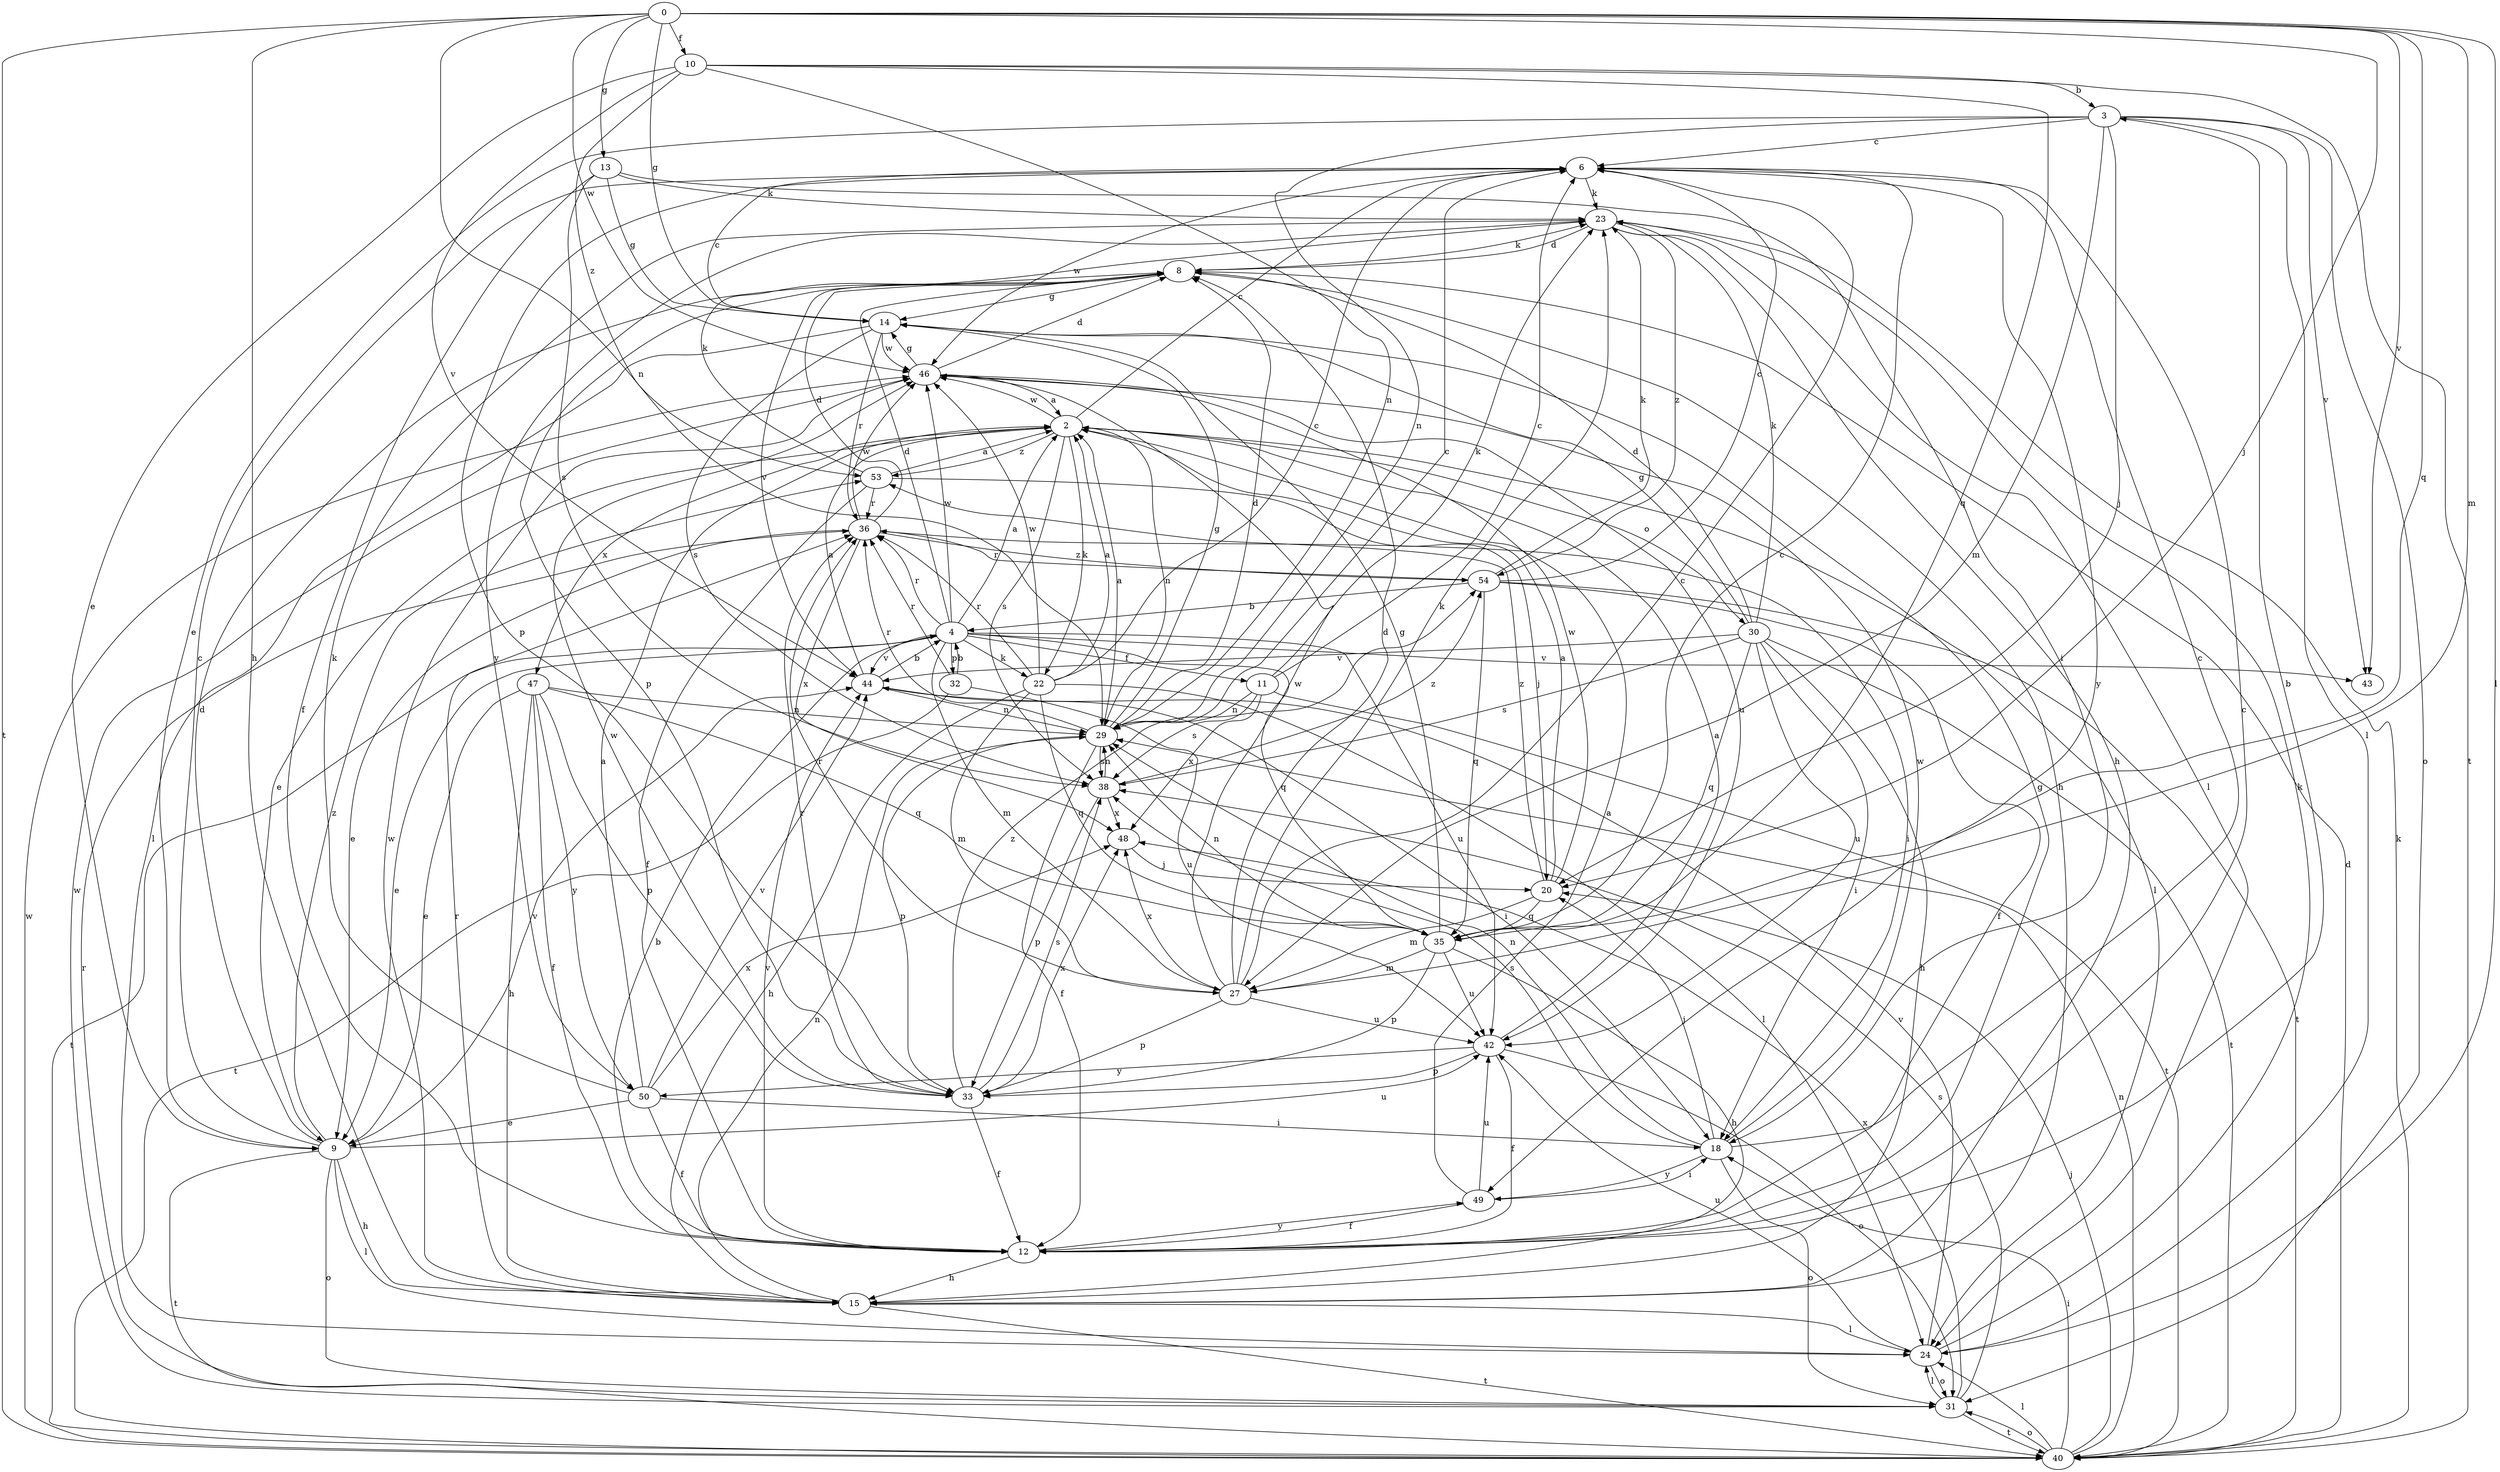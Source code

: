 strict digraph  {
0;
2;
3;
4;
6;
8;
9;
10;
11;
12;
13;
14;
15;
18;
20;
22;
23;
24;
27;
29;
30;
31;
32;
33;
35;
36;
38;
40;
42;
43;
44;
46;
47;
48;
49;
50;
53;
54;
0 -> 10  [label=f];
0 -> 13  [label=g];
0 -> 14  [label=g];
0 -> 15  [label=h];
0 -> 20  [label=j];
0 -> 24  [label=l];
0 -> 27  [label=m];
0 -> 29  [label=n];
0 -> 35  [label=q];
0 -> 40  [label=t];
0 -> 43  [label=v];
0 -> 46  [label=w];
2 -> 6  [label=c];
2 -> 9  [label=e];
2 -> 22  [label=k];
2 -> 24  [label=l];
2 -> 29  [label=n];
2 -> 30  [label=o];
2 -> 38  [label=s];
2 -> 46  [label=w];
2 -> 47  [label=x];
2 -> 53  [label=z];
3 -> 6  [label=c];
3 -> 9  [label=e];
3 -> 20  [label=j];
3 -> 24  [label=l];
3 -> 27  [label=m];
3 -> 29  [label=n];
3 -> 31  [label=o];
3 -> 43  [label=v];
4 -> 2  [label=a];
4 -> 8  [label=d];
4 -> 9  [label=e];
4 -> 11  [label=f];
4 -> 22  [label=k];
4 -> 27  [label=m];
4 -> 32  [label=p];
4 -> 35  [label=q];
4 -> 36  [label=r];
4 -> 40  [label=t];
4 -> 42  [label=u];
4 -> 43  [label=v];
4 -> 44  [label=v];
4 -> 46  [label=w];
6 -> 23  [label=k];
6 -> 33  [label=p];
6 -> 46  [label=w];
6 -> 49  [label=y];
8 -> 14  [label=g];
8 -> 15  [label=h];
8 -> 23  [label=k];
8 -> 33  [label=p];
8 -> 44  [label=v];
9 -> 6  [label=c];
9 -> 8  [label=d];
9 -> 15  [label=h];
9 -> 24  [label=l];
9 -> 31  [label=o];
9 -> 40  [label=t];
9 -> 42  [label=u];
9 -> 44  [label=v];
9 -> 53  [label=z];
10 -> 3  [label=b];
10 -> 9  [label=e];
10 -> 29  [label=n];
10 -> 35  [label=q];
10 -> 40  [label=t];
10 -> 44  [label=v];
10 -> 53  [label=z];
11 -> 6  [label=c];
11 -> 23  [label=k];
11 -> 29  [label=n];
11 -> 38  [label=s];
11 -> 40  [label=t];
11 -> 48  [label=x];
12 -> 3  [label=b];
12 -> 4  [label=b];
12 -> 6  [label=c];
12 -> 14  [label=g];
12 -> 15  [label=h];
12 -> 44  [label=v];
12 -> 49  [label=y];
13 -> 12  [label=f];
13 -> 14  [label=g];
13 -> 18  [label=i];
13 -> 23  [label=k];
13 -> 38  [label=s];
14 -> 6  [label=c];
14 -> 24  [label=l];
14 -> 36  [label=r];
14 -> 38  [label=s];
14 -> 46  [label=w];
15 -> 24  [label=l];
15 -> 29  [label=n];
15 -> 36  [label=r];
15 -> 40  [label=t];
15 -> 46  [label=w];
18 -> 6  [label=c];
18 -> 20  [label=j];
18 -> 29  [label=n];
18 -> 31  [label=o];
18 -> 38  [label=s];
18 -> 46  [label=w];
18 -> 49  [label=y];
20 -> 2  [label=a];
20 -> 27  [label=m];
20 -> 35  [label=q];
20 -> 46  [label=w];
20 -> 53  [label=z];
22 -> 2  [label=a];
22 -> 6  [label=c];
22 -> 15  [label=h];
22 -> 24  [label=l];
22 -> 27  [label=m];
22 -> 35  [label=q];
22 -> 36  [label=r];
22 -> 46  [label=w];
23 -> 8  [label=d];
23 -> 15  [label=h];
23 -> 24  [label=l];
23 -> 50  [label=y];
23 -> 54  [label=z];
24 -> 23  [label=k];
24 -> 31  [label=o];
24 -> 42  [label=u];
24 -> 44  [label=v];
27 -> 6  [label=c];
27 -> 8  [label=d];
27 -> 23  [label=k];
27 -> 33  [label=p];
27 -> 36  [label=r];
27 -> 42  [label=u];
27 -> 46  [label=w];
27 -> 48  [label=x];
29 -> 2  [label=a];
29 -> 6  [label=c];
29 -> 8  [label=d];
29 -> 12  [label=f];
29 -> 14  [label=g];
29 -> 33  [label=p];
29 -> 36  [label=r];
29 -> 38  [label=s];
30 -> 8  [label=d];
30 -> 14  [label=g];
30 -> 15  [label=h];
30 -> 18  [label=i];
30 -> 23  [label=k];
30 -> 35  [label=q];
30 -> 38  [label=s];
30 -> 40  [label=t];
30 -> 42  [label=u];
30 -> 44  [label=v];
31 -> 24  [label=l];
31 -> 36  [label=r];
31 -> 38  [label=s];
31 -> 40  [label=t];
31 -> 46  [label=w];
31 -> 48  [label=x];
32 -> 4  [label=b];
32 -> 36  [label=r];
32 -> 40  [label=t];
32 -> 42  [label=u];
33 -> 12  [label=f];
33 -> 36  [label=r];
33 -> 38  [label=s];
33 -> 46  [label=w];
33 -> 48  [label=x];
33 -> 54  [label=z];
35 -> 6  [label=c];
35 -> 14  [label=g];
35 -> 15  [label=h];
35 -> 27  [label=m];
35 -> 29  [label=n];
35 -> 33  [label=p];
35 -> 42  [label=u];
36 -> 8  [label=d];
36 -> 9  [label=e];
36 -> 18  [label=i];
36 -> 46  [label=w];
36 -> 48  [label=x];
36 -> 54  [label=z];
38 -> 29  [label=n];
38 -> 33  [label=p];
38 -> 48  [label=x];
38 -> 54  [label=z];
40 -> 8  [label=d];
40 -> 18  [label=i];
40 -> 20  [label=j];
40 -> 23  [label=k];
40 -> 24  [label=l];
40 -> 29  [label=n];
40 -> 31  [label=o];
40 -> 46  [label=w];
42 -> 2  [label=a];
42 -> 12  [label=f];
42 -> 31  [label=o];
42 -> 33  [label=p];
42 -> 50  [label=y];
44 -> 2  [label=a];
44 -> 4  [label=b];
44 -> 18  [label=i];
44 -> 29  [label=n];
46 -> 2  [label=a];
46 -> 8  [label=d];
46 -> 14  [label=g];
46 -> 42  [label=u];
47 -> 9  [label=e];
47 -> 12  [label=f];
47 -> 15  [label=h];
47 -> 29  [label=n];
47 -> 33  [label=p];
47 -> 35  [label=q];
47 -> 50  [label=y];
48 -> 20  [label=j];
49 -> 2  [label=a];
49 -> 12  [label=f];
49 -> 18  [label=i];
49 -> 42  [label=u];
50 -> 2  [label=a];
50 -> 9  [label=e];
50 -> 12  [label=f];
50 -> 18  [label=i];
50 -> 23  [label=k];
50 -> 44  [label=v];
50 -> 48  [label=x];
53 -> 2  [label=a];
53 -> 12  [label=f];
53 -> 20  [label=j];
53 -> 23  [label=k];
53 -> 36  [label=r];
54 -> 4  [label=b];
54 -> 6  [label=c];
54 -> 12  [label=f];
54 -> 23  [label=k];
54 -> 35  [label=q];
54 -> 36  [label=r];
54 -> 40  [label=t];
}
